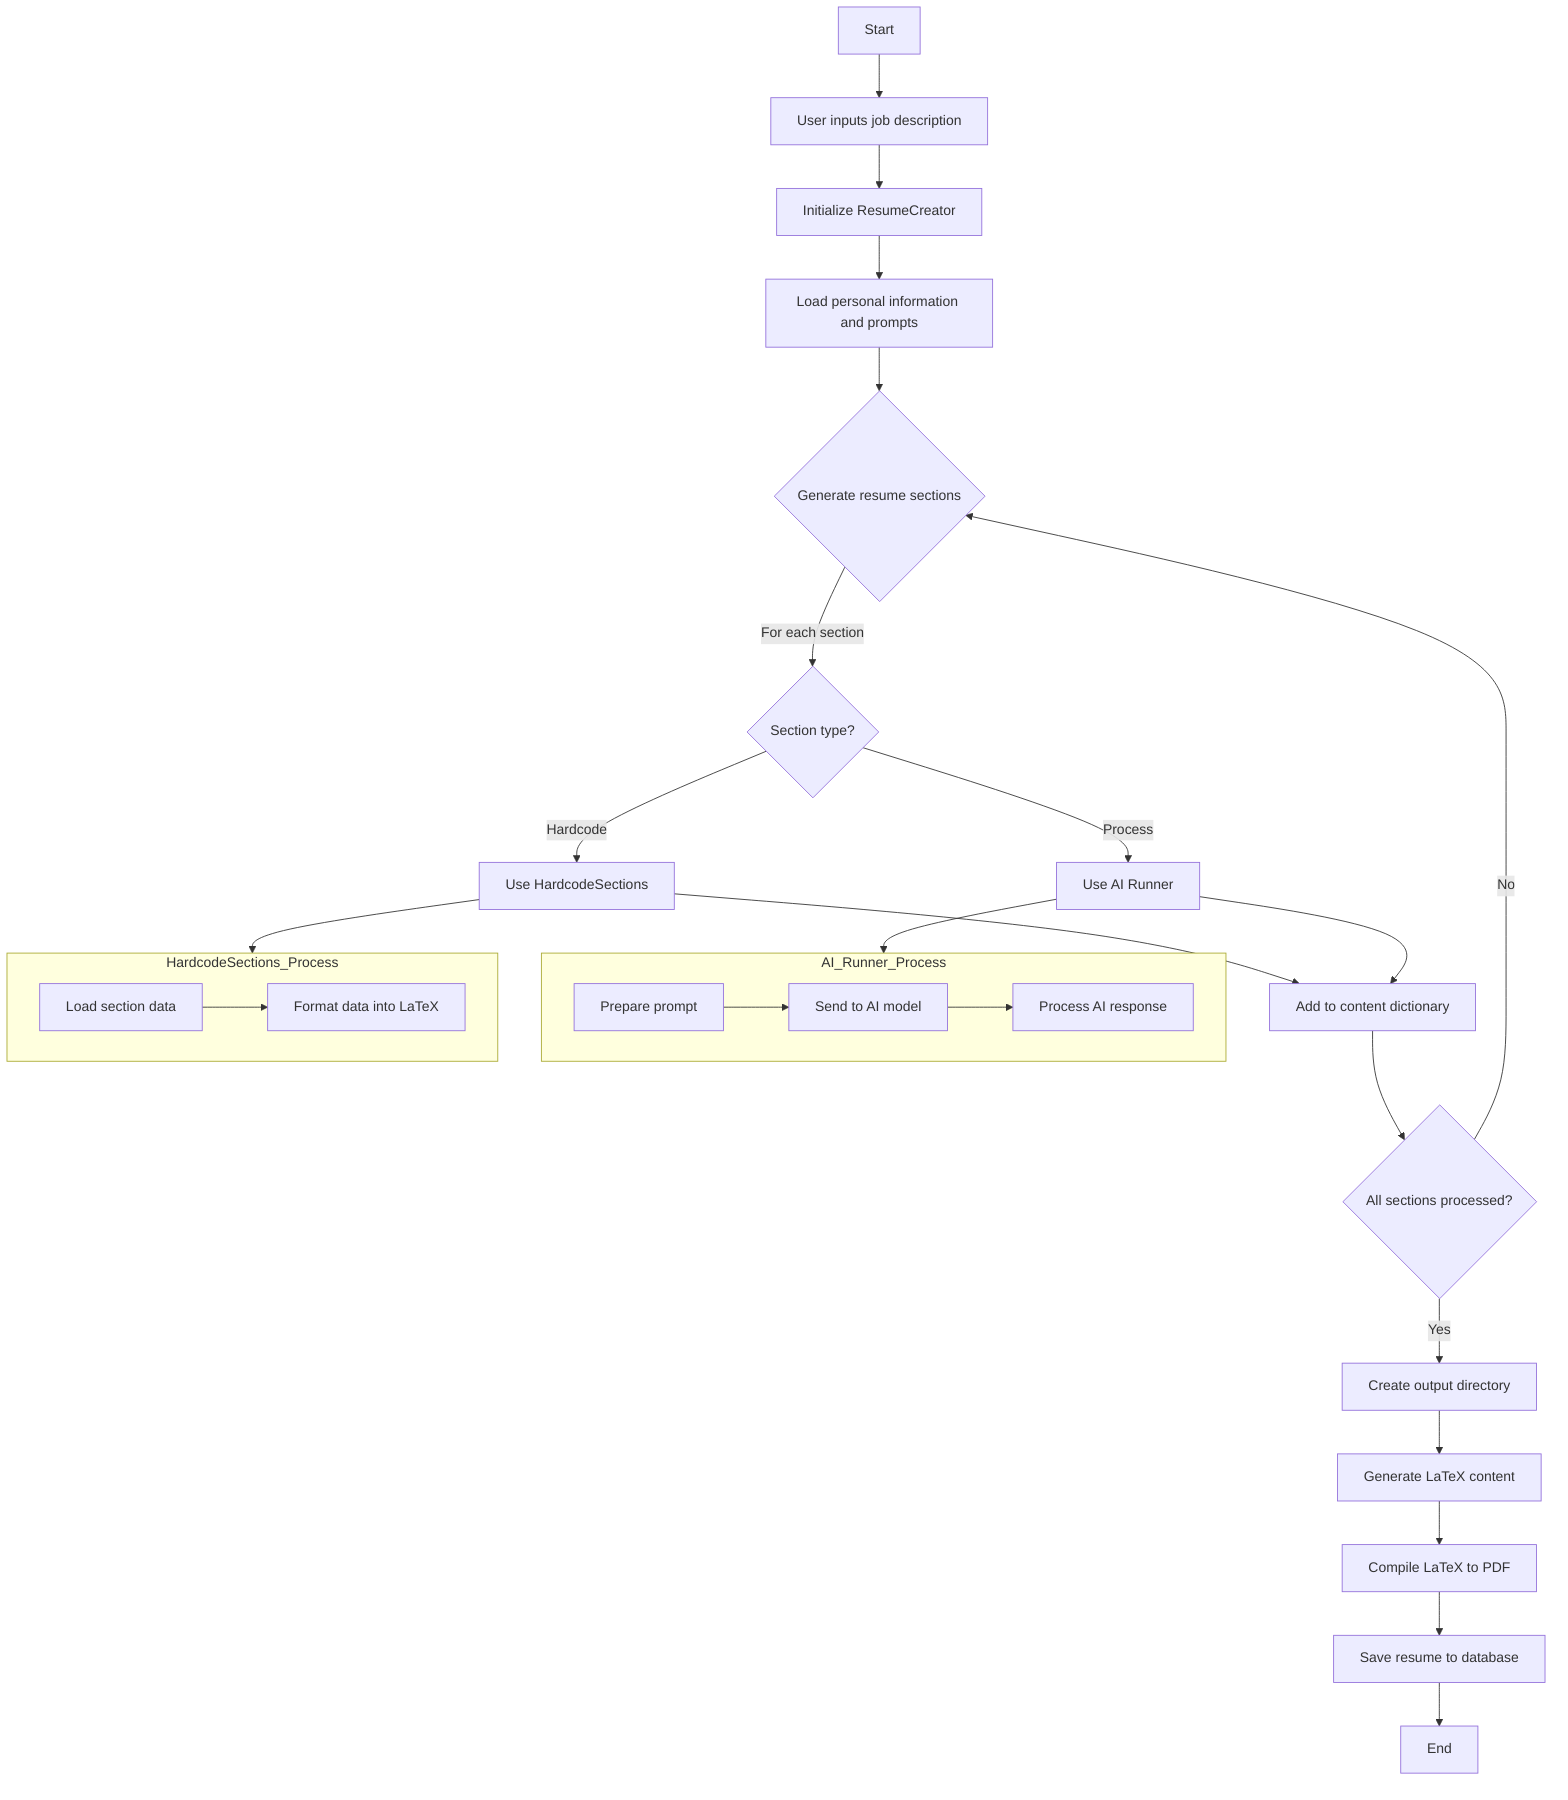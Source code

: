 flowchart TD
    A[Start] --> B[User inputs job description]
    B --> C[Initialize ResumeCreator]
    C --> D[Load personal information and prompts]
    D --> E{Generate resume sections}
    E --> |For each section| F{Section type?}
    F --> |Hardcode| G[Use HardcodeSections]
    F --> |Process| H[Use AI Runner]
    G --> I[Add to content dictionary]
    H --> I
    I --> J{All sections processed?}
    J --> |No| E
    J --> |Yes| K[Create output directory]
    K --> L[Generate LaTeX content]
    L --> M[Compile LaTeX to PDF]
    M --> N[Save resume to database]
    N --> O[End]

    subgraph AI_Runner_Process
    P[Prepare prompt]
    Q[Send to AI model]
    R[Process AI response]
    P --> Q --> R
    end

    H --> AI_Runner_Process

    subgraph HardcodeSections_Process
    S[Load section data]
    T[Format data into LaTeX]
    S --> T
    end

    G --> HardcodeSections_Process